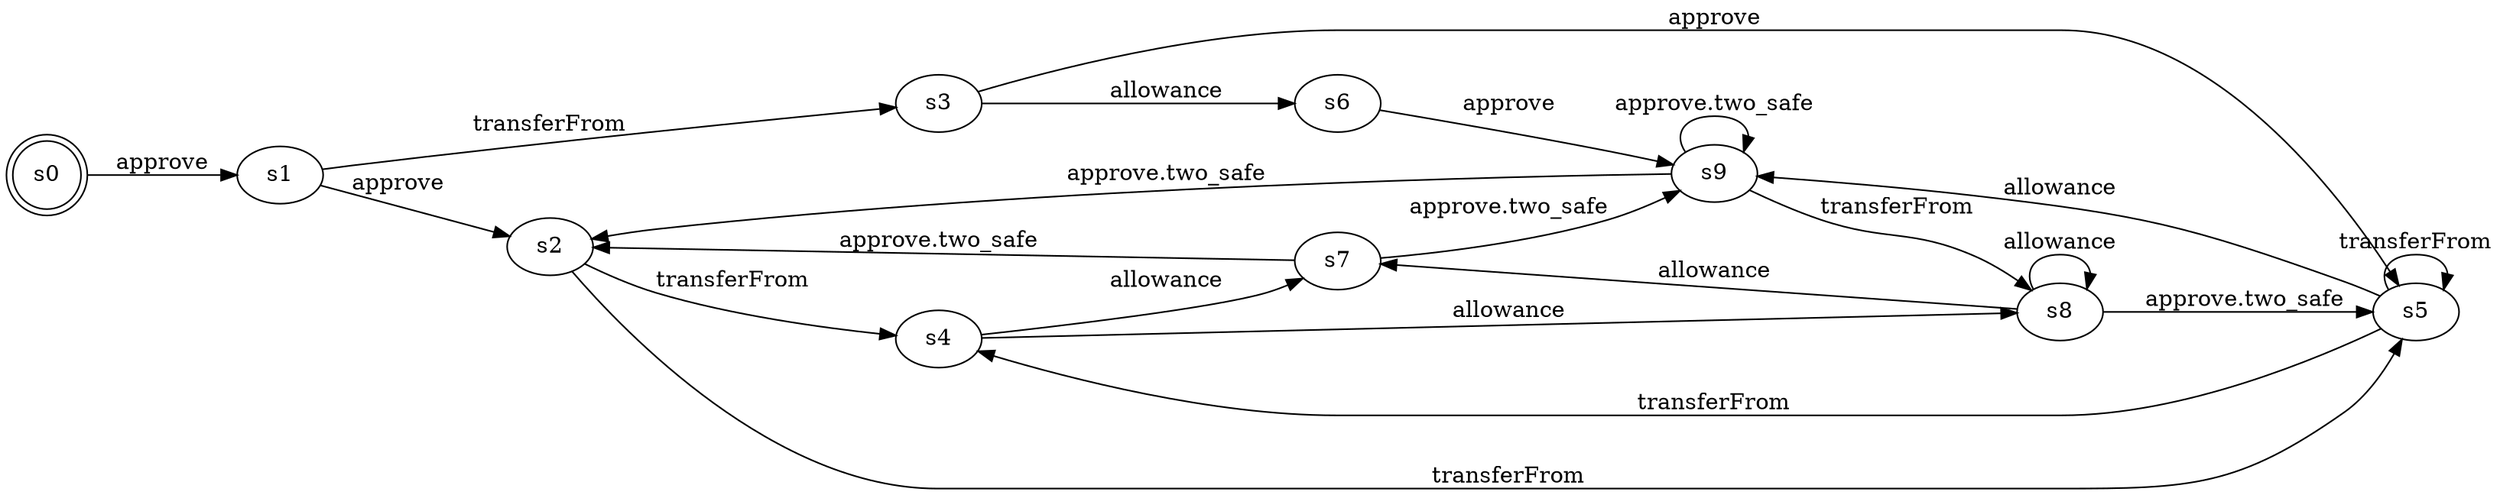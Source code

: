 digraph safe { 
  rankdir="LR"
  s0 [ shape="doublecircle" ]
  s0->s1 [
    label= "approve"
  ] ;
  s1->s2 [
    label= "approve"
  ] ;
  s1->s3 [
    label= "transferFrom"
  ] ;
  s2->s4 [
    label= "transferFrom"
  ] ;
  s2->s5 [
    label= "transferFrom"
  ] ;
  s3->s5 [
    label= "approve"
  ] ;
  s3->s6 [
    label= "allowance"
  ] ;
  s4->s7 [
    label= "allowance"
  ] ;
  s4->s8 [
    label= "allowance"
  ] ;
  s5->s4 [
    label= "transferFrom"
  ] ;
  s5->s5 [
    label= "transferFrom"
  ] ;
  s5->s9 [
    label= "allowance"
  ] ;
  s6->s9 [
    label= "approve"
  ] ;
  s7->s2 [
    label= "approve.two_safe"
  ] ;
  s7->s9 [
    label= "approve.two_safe"
  ] ;
  s8->s5 [
    label= "approve.two_safe"
  ] ;
  s8->s7 [
    label= "allowance"
  ] ;
  s8->s8 [
    label= "allowance"
  ] ;
  s9->s2 [
    label= "approve.two_safe"
  ] ;
  s9->s9 [
    label= "approve.two_safe"
  ] ;
  s9->s8 [
    label= "transferFrom"
  ] ;
}

